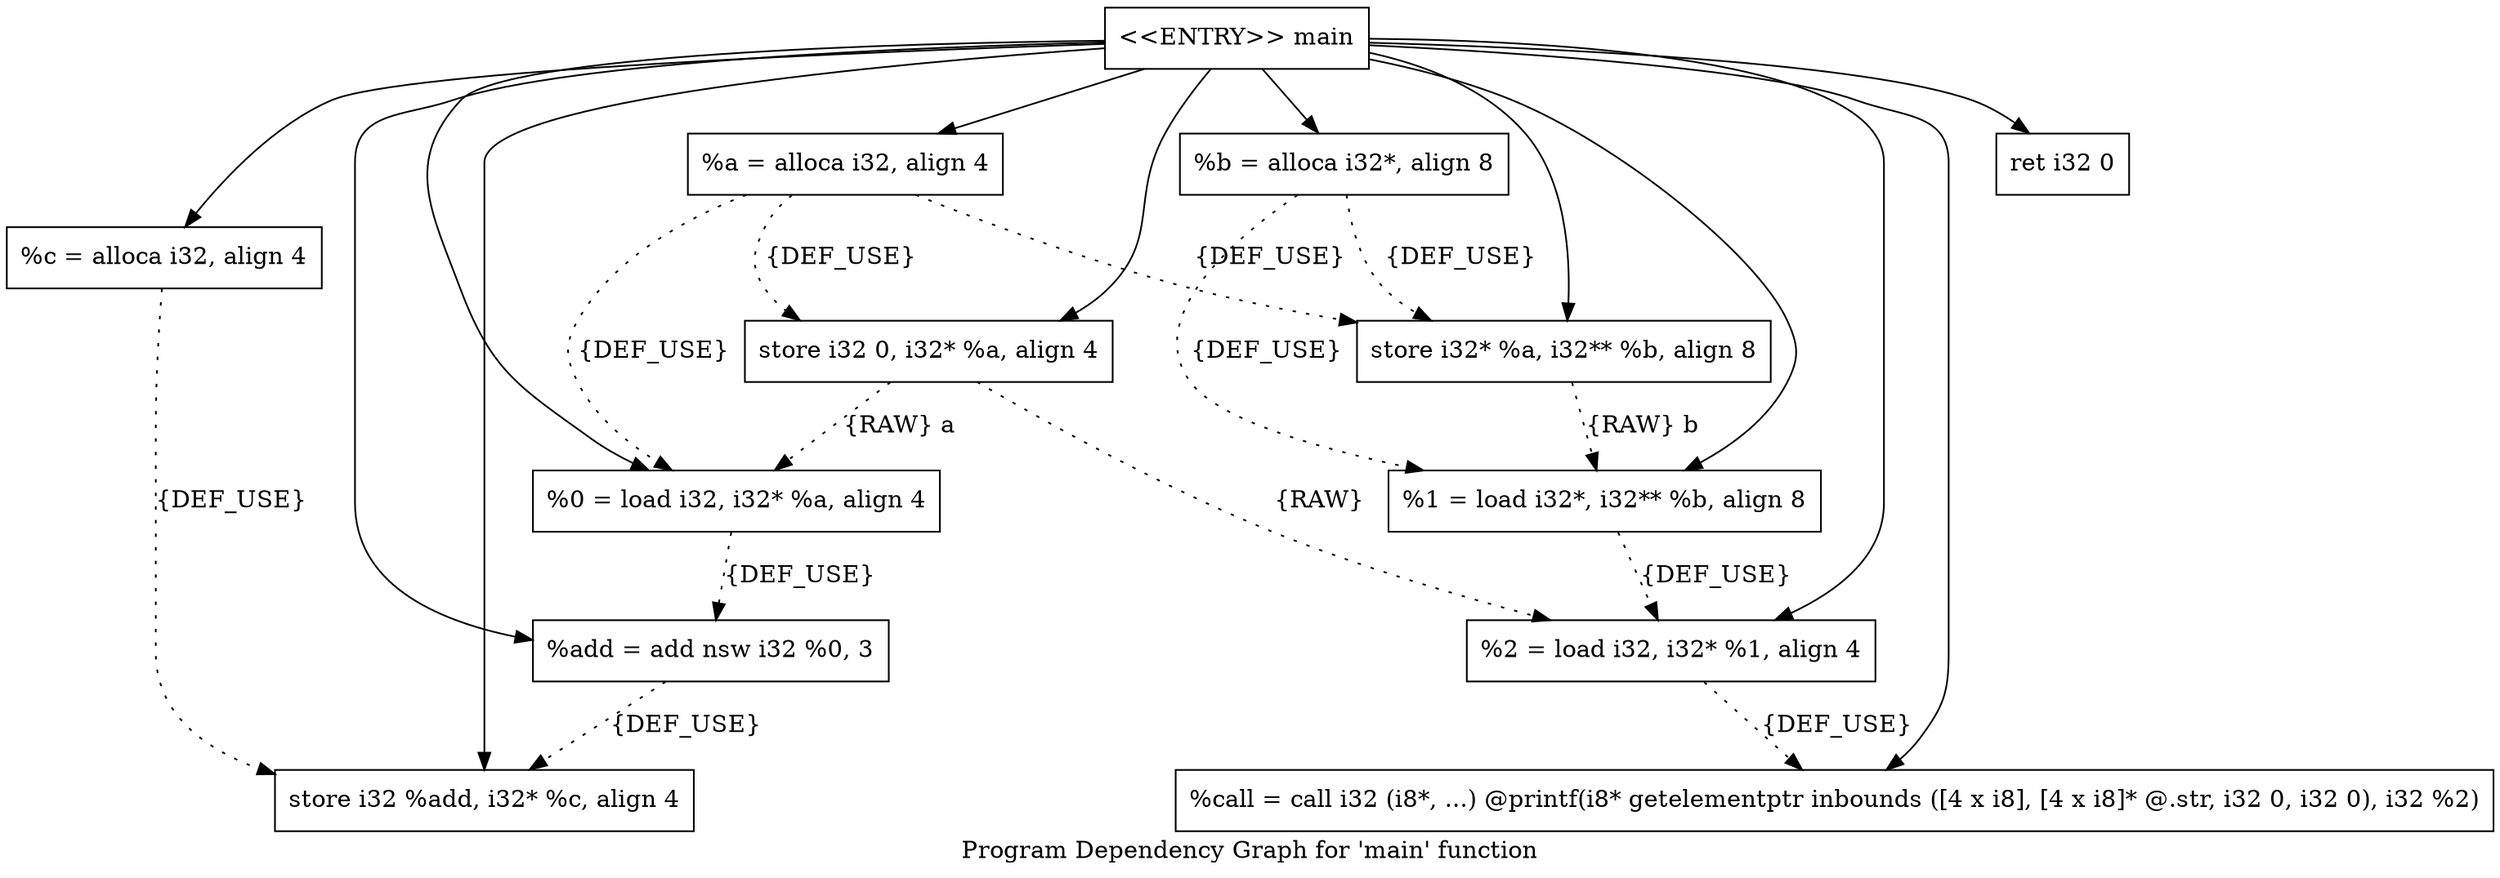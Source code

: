 digraph "Program Dependency Graph for 'main' function" {
	label="Program Dependency Graph for 'main' function";

	Node0x9ed51c0 [shape=record,label="{  %a = alloca i32, align 4}"];
	Node0x9ed51c0 -> Node0x9ed5230[style=dotted,label = "{DEF_USE}" ];
	Node0x9ed51c0 -> Node0x9ed52a0[style=dotted,label = "{DEF_USE}" ];
	Node0x9ed51c0 -> Node0x9ed5370[style=dotted,label = "{DEF_USE}" ];
	Node0x9ed5230 [shape=record,label="{  store i32 0, i32* %a, align 4}"];
	Node0x9ed5230 -> Node0x9ed5370[style=dotted,label = "{RAW} a"];
	Node0x9ed5230 -> Node0x9ed7060[style=dotted,label = "{RAW} "];
	Node0x9ed52a0 [shape=record,label="{  store i32* %a, i32** %b, align 8}"];
	Node0x9ed52a0 -> Node0x9ed5310[style=dotted,label = "{RAW} b"];
	Node0x9ed5370 [shape=record,label="{  %0 = load i32, i32* %a, align 4}"];
	Node0x9ed5370 -> Node0x9ed7190[style=dotted,label = "{DEF_USE}" ];
	Node0x9ed5470 [shape=record,label="{  %b = alloca i32*, align 8}"];
	Node0x9ed5470 -> Node0x9ed52a0[style=dotted,label = "{DEF_USE}" ];
	Node0x9ed5470 -> Node0x9ed5310[style=dotted,label = "{DEF_USE}" ];
	Node0x9ed5310 [shape=record,label="{  %1 = load i32*, i32** %b, align 8}"];
	Node0x9ed5310 -> Node0x9ed7060[style=dotted,label = "{DEF_USE}" ];
	Node0x9ed55a0 [shape=record,label="{  %c = alloca i32, align 4}"];
	Node0x9ed55a0 -> Node0x9ed55d0[style=dotted,label = "{DEF_USE}" ];
	Node0x9ed55d0 [shape=record,label="{  store i32 %add, i32* %c, align 4}"];
	Node0x9ed7060 [shape=record,label="{  %2 = load i32, i32* %1, align 4}"];
	Node0x9ed7060 -> Node0x9ed7260[style=dotted,label = "{DEF_USE}" ];
	Node0x9ed7190 [shape=record,label="{  %add = add nsw i32 %0, 3}"];
	Node0x9ed7190 -> Node0x9ed55d0[style=dotted,label = "{DEF_USE}" ];
	Node0x9ed7260 [shape=record,label="{  %call = call i32 (i8*, ...) @printf(i8* getelementptr inbounds ([4 x i8], [4 x i8]* @.str, i32 0, i32 0), i32 %2)}"];
	Node0x9ed72f0 [shape=record,label="{\<\<ENTRY\>\> main}"];
	Node0x9ed72f0 -> Node0x9ed51c0;
	Node0x9ed72f0 -> Node0x9ed5470;
	Node0x9ed72f0 -> Node0x9ed55a0;
	Node0x9ed72f0 -> Node0x9ed5230;
	Node0x9ed72f0 -> Node0x9ed52a0;
	Node0x9ed72f0 -> Node0x9ed5370;
	Node0x9ed72f0 -> Node0x9ed7190;
	Node0x9ed72f0 -> Node0x9ed55d0;
	Node0x9ed72f0 -> Node0x9ed5310;
	Node0x9ed72f0 -> Node0x9ed7060;
	Node0x9ed72f0 -> Node0x9ed7260;
	Node0x9ed72f0 -> Node0x9ed7380;
	Node0x9ed7380 [shape=record,label="{  ret i32 0}"];
}
